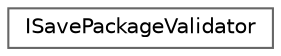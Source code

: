 digraph "Graphical Class Hierarchy"
{
 // INTERACTIVE_SVG=YES
 // LATEX_PDF_SIZE
  bgcolor="transparent";
  edge [fontname=Helvetica,fontsize=10,labelfontname=Helvetica,labelfontsize=10];
  node [fontname=Helvetica,fontsize=10,shape=box,height=0.2,width=0.4];
  rankdir="LR";
  Node0 [id="Node000000",label="ISavePackageValidator",height=0.2,width=0.4,color="grey40", fillcolor="white", style="filled",URL="$d7/de6/classISavePackageValidator.html",tooltip=" "];
}
